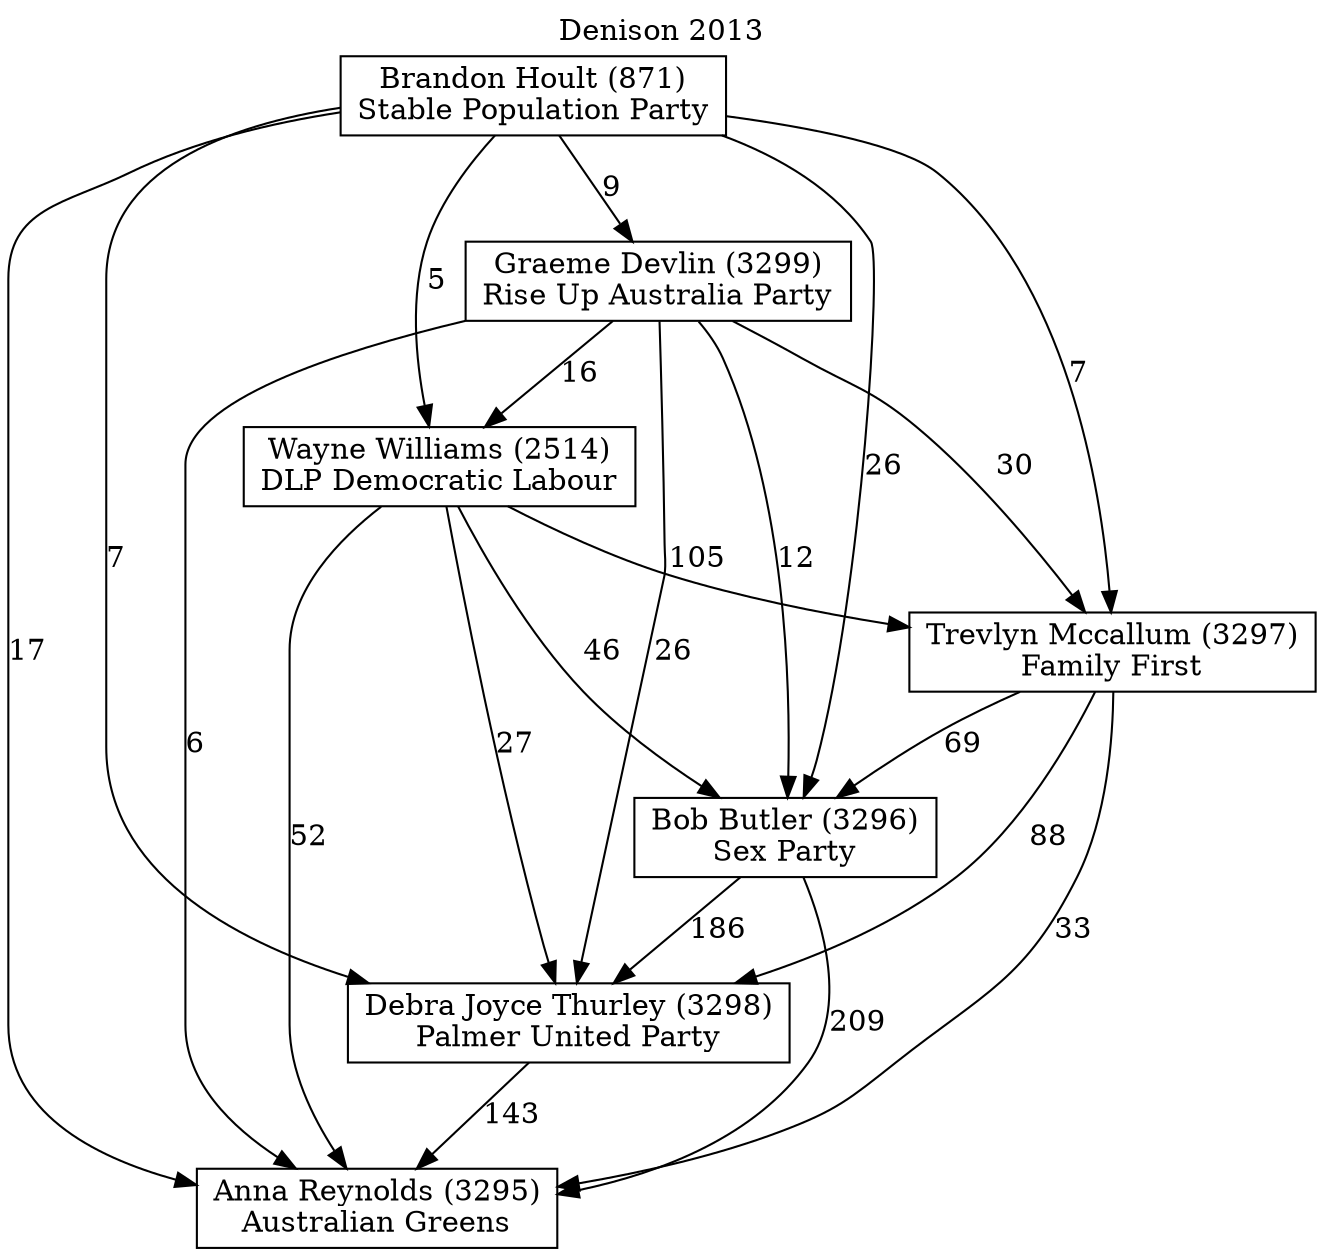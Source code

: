 // House preference flow
digraph "Anna Reynolds (3295)_Denison_2013" {
	graph [label="Denison 2013" labelloc=t mclimit=10]
	node [shape=box]
	"Anna Reynolds (3295)" [label="Anna Reynolds (3295)
Australian Greens"]
	"Debra Joyce Thurley (3298)" [label="Debra Joyce Thurley (3298)
Palmer United Party"]
	"Bob Butler (3296)" [label="Bob Butler (3296)
Sex Party"]
	"Trevlyn Mccallum (3297)" [label="Trevlyn Mccallum (3297)
Family First"]
	"Wayne Williams (2514)" [label="Wayne Williams (2514)
DLP Democratic Labour"]
	"Graeme Devlin (3299)" [label="Graeme Devlin (3299)
Rise Up Australia Party"]
	"Brandon Hoult (871)" [label="Brandon Hoult (871)
Stable Population Party"]
	"Anna Reynolds (3295)" [label="Anna Reynolds (3295)
Australian Greens"]
	"Bob Butler (3296)" [label="Bob Butler (3296)
Sex Party"]
	"Trevlyn Mccallum (3297)" [label="Trevlyn Mccallum (3297)
Family First"]
	"Wayne Williams (2514)" [label="Wayne Williams (2514)
DLP Democratic Labour"]
	"Graeme Devlin (3299)" [label="Graeme Devlin (3299)
Rise Up Australia Party"]
	"Brandon Hoult (871)" [label="Brandon Hoult (871)
Stable Population Party"]
	"Anna Reynolds (3295)" [label="Anna Reynolds (3295)
Australian Greens"]
	"Trevlyn Mccallum (3297)" [label="Trevlyn Mccallum (3297)
Family First"]
	"Wayne Williams (2514)" [label="Wayne Williams (2514)
DLP Democratic Labour"]
	"Graeme Devlin (3299)" [label="Graeme Devlin (3299)
Rise Up Australia Party"]
	"Brandon Hoult (871)" [label="Brandon Hoult (871)
Stable Population Party"]
	"Anna Reynolds (3295)" [label="Anna Reynolds (3295)
Australian Greens"]
	"Wayne Williams (2514)" [label="Wayne Williams (2514)
DLP Democratic Labour"]
	"Graeme Devlin (3299)" [label="Graeme Devlin (3299)
Rise Up Australia Party"]
	"Brandon Hoult (871)" [label="Brandon Hoult (871)
Stable Population Party"]
	"Anna Reynolds (3295)" [label="Anna Reynolds (3295)
Australian Greens"]
	"Graeme Devlin (3299)" [label="Graeme Devlin (3299)
Rise Up Australia Party"]
	"Brandon Hoult (871)" [label="Brandon Hoult (871)
Stable Population Party"]
	"Anna Reynolds (3295)" [label="Anna Reynolds (3295)
Australian Greens"]
	"Brandon Hoult (871)" [label="Brandon Hoult (871)
Stable Population Party"]
	"Brandon Hoult (871)" [label="Brandon Hoult (871)
Stable Population Party"]
	"Graeme Devlin (3299)" [label="Graeme Devlin (3299)
Rise Up Australia Party"]
	"Brandon Hoult (871)" [label="Brandon Hoult (871)
Stable Population Party"]
	"Brandon Hoult (871)" [label="Brandon Hoult (871)
Stable Population Party"]
	"Wayne Williams (2514)" [label="Wayne Williams (2514)
DLP Democratic Labour"]
	"Graeme Devlin (3299)" [label="Graeme Devlin (3299)
Rise Up Australia Party"]
	"Brandon Hoult (871)" [label="Brandon Hoult (871)
Stable Population Party"]
	"Wayne Williams (2514)" [label="Wayne Williams (2514)
DLP Democratic Labour"]
	"Brandon Hoult (871)" [label="Brandon Hoult (871)
Stable Population Party"]
	"Brandon Hoult (871)" [label="Brandon Hoult (871)
Stable Population Party"]
	"Graeme Devlin (3299)" [label="Graeme Devlin (3299)
Rise Up Australia Party"]
	"Brandon Hoult (871)" [label="Brandon Hoult (871)
Stable Population Party"]
	"Brandon Hoult (871)" [label="Brandon Hoult (871)
Stable Population Party"]
	"Trevlyn Mccallum (3297)" [label="Trevlyn Mccallum (3297)
Family First"]
	"Wayne Williams (2514)" [label="Wayne Williams (2514)
DLP Democratic Labour"]
	"Graeme Devlin (3299)" [label="Graeme Devlin (3299)
Rise Up Australia Party"]
	"Brandon Hoult (871)" [label="Brandon Hoult (871)
Stable Population Party"]
	"Trevlyn Mccallum (3297)" [label="Trevlyn Mccallum (3297)
Family First"]
	"Graeme Devlin (3299)" [label="Graeme Devlin (3299)
Rise Up Australia Party"]
	"Brandon Hoult (871)" [label="Brandon Hoult (871)
Stable Population Party"]
	"Trevlyn Mccallum (3297)" [label="Trevlyn Mccallum (3297)
Family First"]
	"Brandon Hoult (871)" [label="Brandon Hoult (871)
Stable Population Party"]
	"Brandon Hoult (871)" [label="Brandon Hoult (871)
Stable Population Party"]
	"Graeme Devlin (3299)" [label="Graeme Devlin (3299)
Rise Up Australia Party"]
	"Brandon Hoult (871)" [label="Brandon Hoult (871)
Stable Population Party"]
	"Brandon Hoult (871)" [label="Brandon Hoult (871)
Stable Population Party"]
	"Wayne Williams (2514)" [label="Wayne Williams (2514)
DLP Democratic Labour"]
	"Graeme Devlin (3299)" [label="Graeme Devlin (3299)
Rise Up Australia Party"]
	"Brandon Hoult (871)" [label="Brandon Hoult (871)
Stable Population Party"]
	"Wayne Williams (2514)" [label="Wayne Williams (2514)
DLP Democratic Labour"]
	"Brandon Hoult (871)" [label="Brandon Hoult (871)
Stable Population Party"]
	"Brandon Hoult (871)" [label="Brandon Hoult (871)
Stable Population Party"]
	"Graeme Devlin (3299)" [label="Graeme Devlin (3299)
Rise Up Australia Party"]
	"Brandon Hoult (871)" [label="Brandon Hoult (871)
Stable Population Party"]
	"Brandon Hoult (871)" [label="Brandon Hoult (871)
Stable Population Party"]
	"Bob Butler (3296)" [label="Bob Butler (3296)
Sex Party"]
	"Trevlyn Mccallum (3297)" [label="Trevlyn Mccallum (3297)
Family First"]
	"Wayne Williams (2514)" [label="Wayne Williams (2514)
DLP Democratic Labour"]
	"Graeme Devlin (3299)" [label="Graeme Devlin (3299)
Rise Up Australia Party"]
	"Brandon Hoult (871)" [label="Brandon Hoult (871)
Stable Population Party"]
	"Bob Butler (3296)" [label="Bob Butler (3296)
Sex Party"]
	"Wayne Williams (2514)" [label="Wayne Williams (2514)
DLP Democratic Labour"]
	"Graeme Devlin (3299)" [label="Graeme Devlin (3299)
Rise Up Australia Party"]
	"Brandon Hoult (871)" [label="Brandon Hoult (871)
Stable Population Party"]
	"Bob Butler (3296)" [label="Bob Butler (3296)
Sex Party"]
	"Graeme Devlin (3299)" [label="Graeme Devlin (3299)
Rise Up Australia Party"]
	"Brandon Hoult (871)" [label="Brandon Hoult (871)
Stable Population Party"]
	"Bob Butler (3296)" [label="Bob Butler (3296)
Sex Party"]
	"Brandon Hoult (871)" [label="Brandon Hoult (871)
Stable Population Party"]
	"Brandon Hoult (871)" [label="Brandon Hoult (871)
Stable Population Party"]
	"Graeme Devlin (3299)" [label="Graeme Devlin (3299)
Rise Up Australia Party"]
	"Brandon Hoult (871)" [label="Brandon Hoult (871)
Stable Population Party"]
	"Brandon Hoult (871)" [label="Brandon Hoult (871)
Stable Population Party"]
	"Wayne Williams (2514)" [label="Wayne Williams (2514)
DLP Democratic Labour"]
	"Graeme Devlin (3299)" [label="Graeme Devlin (3299)
Rise Up Australia Party"]
	"Brandon Hoult (871)" [label="Brandon Hoult (871)
Stable Population Party"]
	"Wayne Williams (2514)" [label="Wayne Williams (2514)
DLP Democratic Labour"]
	"Brandon Hoult (871)" [label="Brandon Hoult (871)
Stable Population Party"]
	"Brandon Hoult (871)" [label="Brandon Hoult (871)
Stable Population Party"]
	"Graeme Devlin (3299)" [label="Graeme Devlin (3299)
Rise Up Australia Party"]
	"Brandon Hoult (871)" [label="Brandon Hoult (871)
Stable Population Party"]
	"Brandon Hoult (871)" [label="Brandon Hoult (871)
Stable Population Party"]
	"Trevlyn Mccallum (3297)" [label="Trevlyn Mccallum (3297)
Family First"]
	"Wayne Williams (2514)" [label="Wayne Williams (2514)
DLP Democratic Labour"]
	"Graeme Devlin (3299)" [label="Graeme Devlin (3299)
Rise Up Australia Party"]
	"Brandon Hoult (871)" [label="Brandon Hoult (871)
Stable Population Party"]
	"Trevlyn Mccallum (3297)" [label="Trevlyn Mccallum (3297)
Family First"]
	"Graeme Devlin (3299)" [label="Graeme Devlin (3299)
Rise Up Australia Party"]
	"Brandon Hoult (871)" [label="Brandon Hoult (871)
Stable Population Party"]
	"Trevlyn Mccallum (3297)" [label="Trevlyn Mccallum (3297)
Family First"]
	"Brandon Hoult (871)" [label="Brandon Hoult (871)
Stable Population Party"]
	"Brandon Hoult (871)" [label="Brandon Hoult (871)
Stable Population Party"]
	"Graeme Devlin (3299)" [label="Graeme Devlin (3299)
Rise Up Australia Party"]
	"Brandon Hoult (871)" [label="Brandon Hoult (871)
Stable Population Party"]
	"Brandon Hoult (871)" [label="Brandon Hoult (871)
Stable Population Party"]
	"Wayne Williams (2514)" [label="Wayne Williams (2514)
DLP Democratic Labour"]
	"Graeme Devlin (3299)" [label="Graeme Devlin (3299)
Rise Up Australia Party"]
	"Brandon Hoult (871)" [label="Brandon Hoult (871)
Stable Population Party"]
	"Wayne Williams (2514)" [label="Wayne Williams (2514)
DLP Democratic Labour"]
	"Brandon Hoult (871)" [label="Brandon Hoult (871)
Stable Population Party"]
	"Brandon Hoult (871)" [label="Brandon Hoult (871)
Stable Population Party"]
	"Graeme Devlin (3299)" [label="Graeme Devlin (3299)
Rise Up Australia Party"]
	"Brandon Hoult (871)" [label="Brandon Hoult (871)
Stable Population Party"]
	"Brandon Hoult (871)" [label="Brandon Hoult (871)
Stable Population Party"]
	"Debra Joyce Thurley (3298)" [label="Debra Joyce Thurley (3298)
Palmer United Party"]
	"Bob Butler (3296)" [label="Bob Butler (3296)
Sex Party"]
	"Trevlyn Mccallum (3297)" [label="Trevlyn Mccallum (3297)
Family First"]
	"Wayne Williams (2514)" [label="Wayne Williams (2514)
DLP Democratic Labour"]
	"Graeme Devlin (3299)" [label="Graeme Devlin (3299)
Rise Up Australia Party"]
	"Brandon Hoult (871)" [label="Brandon Hoult (871)
Stable Population Party"]
	"Debra Joyce Thurley (3298)" [label="Debra Joyce Thurley (3298)
Palmer United Party"]
	"Trevlyn Mccallum (3297)" [label="Trevlyn Mccallum (3297)
Family First"]
	"Wayne Williams (2514)" [label="Wayne Williams (2514)
DLP Democratic Labour"]
	"Graeme Devlin (3299)" [label="Graeme Devlin (3299)
Rise Up Australia Party"]
	"Brandon Hoult (871)" [label="Brandon Hoult (871)
Stable Population Party"]
	"Debra Joyce Thurley (3298)" [label="Debra Joyce Thurley (3298)
Palmer United Party"]
	"Wayne Williams (2514)" [label="Wayne Williams (2514)
DLP Democratic Labour"]
	"Graeme Devlin (3299)" [label="Graeme Devlin (3299)
Rise Up Australia Party"]
	"Brandon Hoult (871)" [label="Brandon Hoult (871)
Stable Population Party"]
	"Debra Joyce Thurley (3298)" [label="Debra Joyce Thurley (3298)
Palmer United Party"]
	"Graeme Devlin (3299)" [label="Graeme Devlin (3299)
Rise Up Australia Party"]
	"Brandon Hoult (871)" [label="Brandon Hoult (871)
Stable Population Party"]
	"Debra Joyce Thurley (3298)" [label="Debra Joyce Thurley (3298)
Palmer United Party"]
	"Brandon Hoult (871)" [label="Brandon Hoult (871)
Stable Population Party"]
	"Brandon Hoult (871)" [label="Brandon Hoult (871)
Stable Population Party"]
	"Graeme Devlin (3299)" [label="Graeme Devlin (3299)
Rise Up Australia Party"]
	"Brandon Hoult (871)" [label="Brandon Hoult (871)
Stable Population Party"]
	"Brandon Hoult (871)" [label="Brandon Hoult (871)
Stable Population Party"]
	"Wayne Williams (2514)" [label="Wayne Williams (2514)
DLP Democratic Labour"]
	"Graeme Devlin (3299)" [label="Graeme Devlin (3299)
Rise Up Australia Party"]
	"Brandon Hoult (871)" [label="Brandon Hoult (871)
Stable Population Party"]
	"Wayne Williams (2514)" [label="Wayne Williams (2514)
DLP Democratic Labour"]
	"Brandon Hoult (871)" [label="Brandon Hoult (871)
Stable Population Party"]
	"Brandon Hoult (871)" [label="Brandon Hoult (871)
Stable Population Party"]
	"Graeme Devlin (3299)" [label="Graeme Devlin (3299)
Rise Up Australia Party"]
	"Brandon Hoult (871)" [label="Brandon Hoult (871)
Stable Population Party"]
	"Brandon Hoult (871)" [label="Brandon Hoult (871)
Stable Population Party"]
	"Trevlyn Mccallum (3297)" [label="Trevlyn Mccallum (3297)
Family First"]
	"Wayne Williams (2514)" [label="Wayne Williams (2514)
DLP Democratic Labour"]
	"Graeme Devlin (3299)" [label="Graeme Devlin (3299)
Rise Up Australia Party"]
	"Brandon Hoult (871)" [label="Brandon Hoult (871)
Stable Population Party"]
	"Trevlyn Mccallum (3297)" [label="Trevlyn Mccallum (3297)
Family First"]
	"Graeme Devlin (3299)" [label="Graeme Devlin (3299)
Rise Up Australia Party"]
	"Brandon Hoult (871)" [label="Brandon Hoult (871)
Stable Population Party"]
	"Trevlyn Mccallum (3297)" [label="Trevlyn Mccallum (3297)
Family First"]
	"Brandon Hoult (871)" [label="Brandon Hoult (871)
Stable Population Party"]
	"Brandon Hoult (871)" [label="Brandon Hoult (871)
Stable Population Party"]
	"Graeme Devlin (3299)" [label="Graeme Devlin (3299)
Rise Up Australia Party"]
	"Brandon Hoult (871)" [label="Brandon Hoult (871)
Stable Population Party"]
	"Brandon Hoult (871)" [label="Brandon Hoult (871)
Stable Population Party"]
	"Wayne Williams (2514)" [label="Wayne Williams (2514)
DLP Democratic Labour"]
	"Graeme Devlin (3299)" [label="Graeme Devlin (3299)
Rise Up Australia Party"]
	"Brandon Hoult (871)" [label="Brandon Hoult (871)
Stable Population Party"]
	"Wayne Williams (2514)" [label="Wayne Williams (2514)
DLP Democratic Labour"]
	"Brandon Hoult (871)" [label="Brandon Hoult (871)
Stable Population Party"]
	"Brandon Hoult (871)" [label="Brandon Hoult (871)
Stable Population Party"]
	"Graeme Devlin (3299)" [label="Graeme Devlin (3299)
Rise Up Australia Party"]
	"Brandon Hoult (871)" [label="Brandon Hoult (871)
Stable Population Party"]
	"Brandon Hoult (871)" [label="Brandon Hoult (871)
Stable Population Party"]
	"Bob Butler (3296)" [label="Bob Butler (3296)
Sex Party"]
	"Trevlyn Mccallum (3297)" [label="Trevlyn Mccallum (3297)
Family First"]
	"Wayne Williams (2514)" [label="Wayne Williams (2514)
DLP Democratic Labour"]
	"Graeme Devlin (3299)" [label="Graeme Devlin (3299)
Rise Up Australia Party"]
	"Brandon Hoult (871)" [label="Brandon Hoult (871)
Stable Population Party"]
	"Bob Butler (3296)" [label="Bob Butler (3296)
Sex Party"]
	"Wayne Williams (2514)" [label="Wayne Williams (2514)
DLP Democratic Labour"]
	"Graeme Devlin (3299)" [label="Graeme Devlin (3299)
Rise Up Australia Party"]
	"Brandon Hoult (871)" [label="Brandon Hoult (871)
Stable Population Party"]
	"Bob Butler (3296)" [label="Bob Butler (3296)
Sex Party"]
	"Graeme Devlin (3299)" [label="Graeme Devlin (3299)
Rise Up Australia Party"]
	"Brandon Hoult (871)" [label="Brandon Hoult (871)
Stable Population Party"]
	"Bob Butler (3296)" [label="Bob Butler (3296)
Sex Party"]
	"Brandon Hoult (871)" [label="Brandon Hoult (871)
Stable Population Party"]
	"Brandon Hoult (871)" [label="Brandon Hoult (871)
Stable Population Party"]
	"Graeme Devlin (3299)" [label="Graeme Devlin (3299)
Rise Up Australia Party"]
	"Brandon Hoult (871)" [label="Brandon Hoult (871)
Stable Population Party"]
	"Brandon Hoult (871)" [label="Brandon Hoult (871)
Stable Population Party"]
	"Wayne Williams (2514)" [label="Wayne Williams (2514)
DLP Democratic Labour"]
	"Graeme Devlin (3299)" [label="Graeme Devlin (3299)
Rise Up Australia Party"]
	"Brandon Hoult (871)" [label="Brandon Hoult (871)
Stable Population Party"]
	"Wayne Williams (2514)" [label="Wayne Williams (2514)
DLP Democratic Labour"]
	"Brandon Hoult (871)" [label="Brandon Hoult (871)
Stable Population Party"]
	"Brandon Hoult (871)" [label="Brandon Hoult (871)
Stable Population Party"]
	"Graeme Devlin (3299)" [label="Graeme Devlin (3299)
Rise Up Australia Party"]
	"Brandon Hoult (871)" [label="Brandon Hoult (871)
Stable Population Party"]
	"Brandon Hoult (871)" [label="Brandon Hoult (871)
Stable Population Party"]
	"Trevlyn Mccallum (3297)" [label="Trevlyn Mccallum (3297)
Family First"]
	"Wayne Williams (2514)" [label="Wayne Williams (2514)
DLP Democratic Labour"]
	"Graeme Devlin (3299)" [label="Graeme Devlin (3299)
Rise Up Australia Party"]
	"Brandon Hoult (871)" [label="Brandon Hoult (871)
Stable Population Party"]
	"Trevlyn Mccallum (3297)" [label="Trevlyn Mccallum (3297)
Family First"]
	"Graeme Devlin (3299)" [label="Graeme Devlin (3299)
Rise Up Australia Party"]
	"Brandon Hoult (871)" [label="Brandon Hoult (871)
Stable Population Party"]
	"Trevlyn Mccallum (3297)" [label="Trevlyn Mccallum (3297)
Family First"]
	"Brandon Hoult (871)" [label="Brandon Hoult (871)
Stable Population Party"]
	"Brandon Hoult (871)" [label="Brandon Hoult (871)
Stable Population Party"]
	"Graeme Devlin (3299)" [label="Graeme Devlin (3299)
Rise Up Australia Party"]
	"Brandon Hoult (871)" [label="Brandon Hoult (871)
Stable Population Party"]
	"Brandon Hoult (871)" [label="Brandon Hoult (871)
Stable Population Party"]
	"Wayne Williams (2514)" [label="Wayne Williams (2514)
DLP Democratic Labour"]
	"Graeme Devlin (3299)" [label="Graeme Devlin (3299)
Rise Up Australia Party"]
	"Brandon Hoult (871)" [label="Brandon Hoult (871)
Stable Population Party"]
	"Wayne Williams (2514)" [label="Wayne Williams (2514)
DLP Democratic Labour"]
	"Brandon Hoult (871)" [label="Brandon Hoult (871)
Stable Population Party"]
	"Brandon Hoult (871)" [label="Brandon Hoult (871)
Stable Population Party"]
	"Graeme Devlin (3299)" [label="Graeme Devlin (3299)
Rise Up Australia Party"]
	"Brandon Hoult (871)" [label="Brandon Hoult (871)
Stable Population Party"]
	"Brandon Hoult (871)" [label="Brandon Hoult (871)
Stable Population Party"]
	"Debra Joyce Thurley (3298)" -> "Anna Reynolds (3295)" [label=143]
	"Bob Butler (3296)" -> "Debra Joyce Thurley (3298)" [label=186]
	"Trevlyn Mccallum (3297)" -> "Bob Butler (3296)" [label=69]
	"Wayne Williams (2514)" -> "Trevlyn Mccallum (3297)" [label=105]
	"Graeme Devlin (3299)" -> "Wayne Williams (2514)" [label=16]
	"Brandon Hoult (871)" -> "Graeme Devlin (3299)" [label=9]
	"Bob Butler (3296)" -> "Anna Reynolds (3295)" [label=209]
	"Trevlyn Mccallum (3297)" -> "Anna Reynolds (3295)" [label=33]
	"Wayne Williams (2514)" -> "Anna Reynolds (3295)" [label=52]
	"Graeme Devlin (3299)" -> "Anna Reynolds (3295)" [label=6]
	"Brandon Hoult (871)" -> "Anna Reynolds (3295)" [label=17]
	"Brandon Hoult (871)" -> "Wayne Williams (2514)" [label=5]
	"Graeme Devlin (3299)" -> "Trevlyn Mccallum (3297)" [label=30]
	"Brandon Hoult (871)" -> "Trevlyn Mccallum (3297)" [label=7]
	"Wayne Williams (2514)" -> "Bob Butler (3296)" [label=46]
	"Graeme Devlin (3299)" -> "Bob Butler (3296)" [label=12]
	"Brandon Hoult (871)" -> "Bob Butler (3296)" [label=26]
	"Trevlyn Mccallum (3297)" -> "Debra Joyce Thurley (3298)" [label=88]
	"Wayne Williams (2514)" -> "Debra Joyce Thurley (3298)" [label=27]
	"Graeme Devlin (3299)" -> "Debra Joyce Thurley (3298)" [label=26]
	"Brandon Hoult (871)" -> "Debra Joyce Thurley (3298)" [label=7]
}
